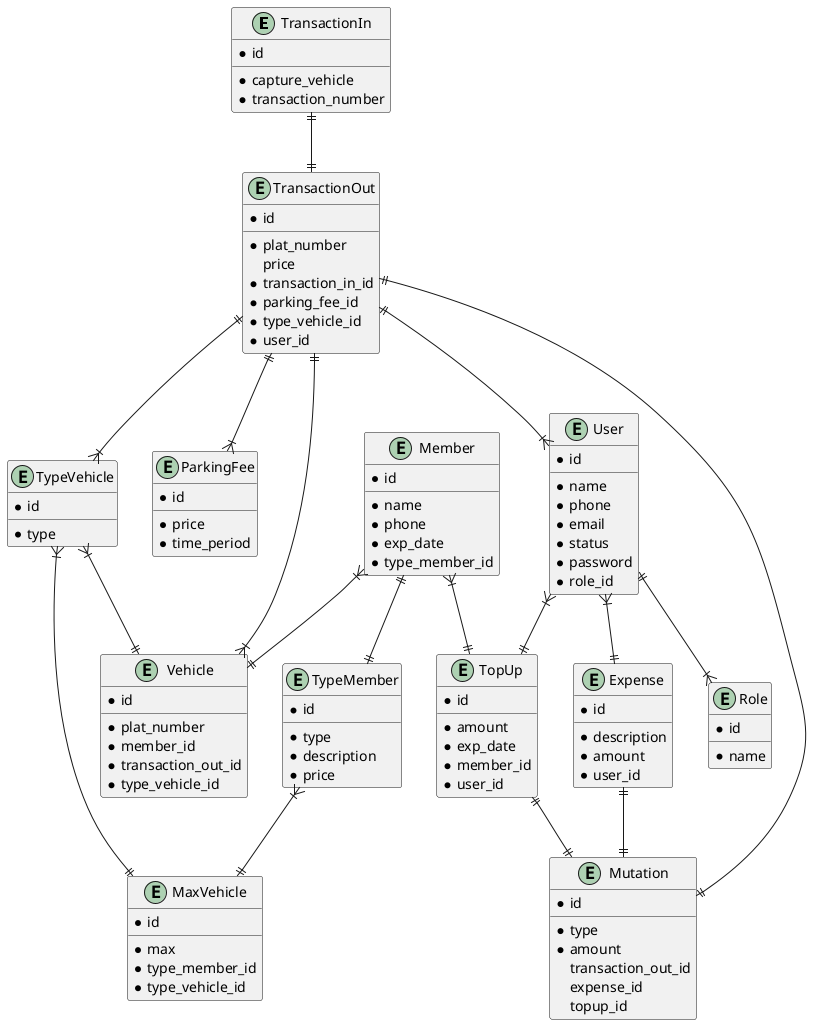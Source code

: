 @startuml Database

entity TransactionIn {
  * id
  __
  * capture_vehicle
  * transaction_number
}

entity TransactionOut {
  * id
  __
  * plat_number
  price
  * transaction_in_id
  * parking_fee_id
  * type_vehicle_id
  * user_id
}

entity User {
  * id
  __
  * name
  * phone
  * email
  * status
  * password
  * role_id
}

entity Role {
  * id
  __
  * name
}

entity TypeVehicle {
  * id
  __
  * type
}

entity ParkingFee {
  * id
  __
  * price
  * time_period
}

entity Member {
  * id
  __
  * name
  * phone
  * exp_date
  * type_member_id
}

entity Vehicle {
  * id
  __
  * plat_number
  * member_id
  * transaction_out_id
  * type_vehicle_id
}

entity TypeMember {
  * id
  __
  * type
  * description
  * price
}

entity MaxVehicle {
  * id
  __
  * max
  * type_member_id
  * type_vehicle_id
}

entity TopUp {
  * id
  __
  * amount
  * exp_date
  * member_id
  * user_id
}

entity Expense {
  * id
  __
  * description
  * amount
  * user_id
}

entity Mutation {
  * id
  __
  * type
  * amount
  transaction_out_id
  expense_id
  topup_id
}

TransactionIn ||--|| TransactionOut
TransactionOut ||--|| Mutation
TransactionOut ||--|{ Vehicle
TransactionOut ||--|{ ParkingFee
TransactionOut ||--|{ User
TransactionOut ||--|{ TypeVehicle
TypeVehicle }|--|| Vehicle
TypeVehicle }|--|| MaxVehicle
User ||--|{ Role
User }|--|| TopUp
User }|--|| Expense
Member }|--|| TopUp
Member ||--|| TypeMember
Member }|--|| Vehicle
Expense ||--|| Mutation
TypeMember }|--|| MaxVehicle
TopUp ||--|| Mutation